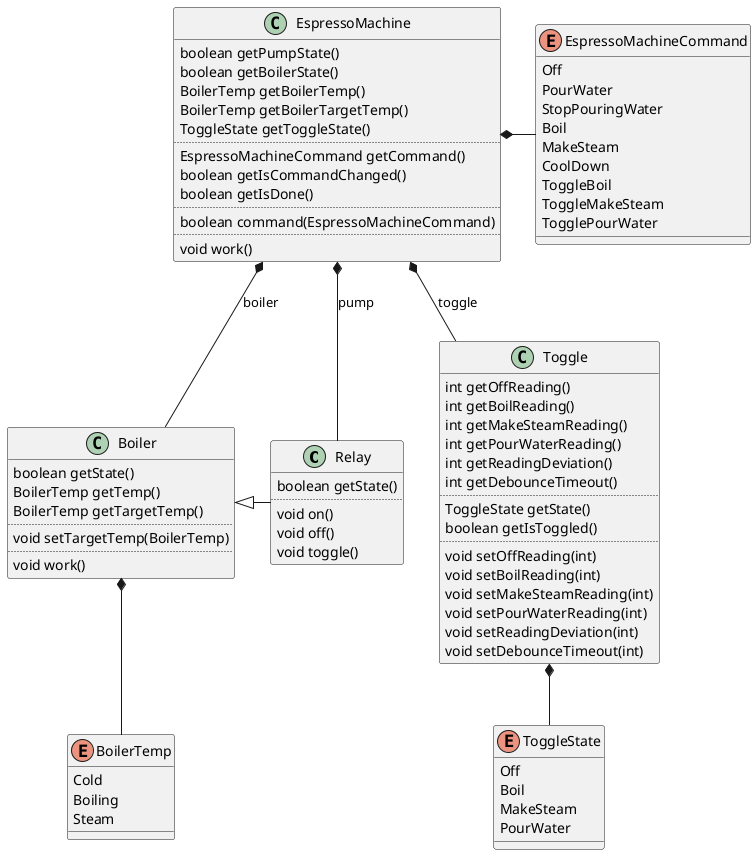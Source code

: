@startuml Class

class Relay {
    boolean getState()
    ..
    void on()
    void off()
    void toggle()
}

enum BoilerTemp {
    Cold
    Boiling
    Steam
}

class Boiler {
    boolean getState()
    BoilerTemp getTemp()
    BoilerTemp getTargetTemp()
    ..
    void setTargetTemp(BoilerTemp)
    ..
    void work()
}

enum ToggleState {
    Off
    Boil
    MakeSteam
    PourWater
}

class Toggle {
    int getOffReading()
    int getBoilReading()
    int getMakeSteamReading()
    int getPourWaterReading()
    int getReadingDeviation()
    int getDebounceTimeout()
    ..
    ToggleState getState()
    boolean getIsToggled()
    ..
    void setOffReading(int)
    void setBoilReading(int)
    void setMakeSteamReading(int)
    void setPourWaterReading(int)
    void setReadingDeviation(int)
    void setDebounceTimeout(int)
}

enum EspressoMachineCommand {
    Off
    PourWater
    StopPouringWater
    Boil
    MakeSteam
    CoolDown
    ToggleBoil
    ToggleMakeSteam
    TogglePourWater
}

class EspressoMachine {
    boolean getPumpState()
    boolean getBoilerState()
    BoilerTemp getBoilerTemp()
    BoilerTemp getBoilerTargetTemp()
    ToggleState getToggleState()
    ..
    EspressoMachineCommand getCommand()
    boolean getIsCommandChanged()
    boolean getIsDone()
    ..
    boolean command(EspressoMachineCommand)
    ..
    void work()
}

Boiler <|- Relay
Boiler *-- BoilerTemp

Toggle *-- ToggleState

EspressoMachine *- EspressoMachineCommand

EspressoMachine *-- Relay: pump
EspressoMachine *-- Boiler: boiler
EspressoMachine *-- Toggle: toggle

@enduml
